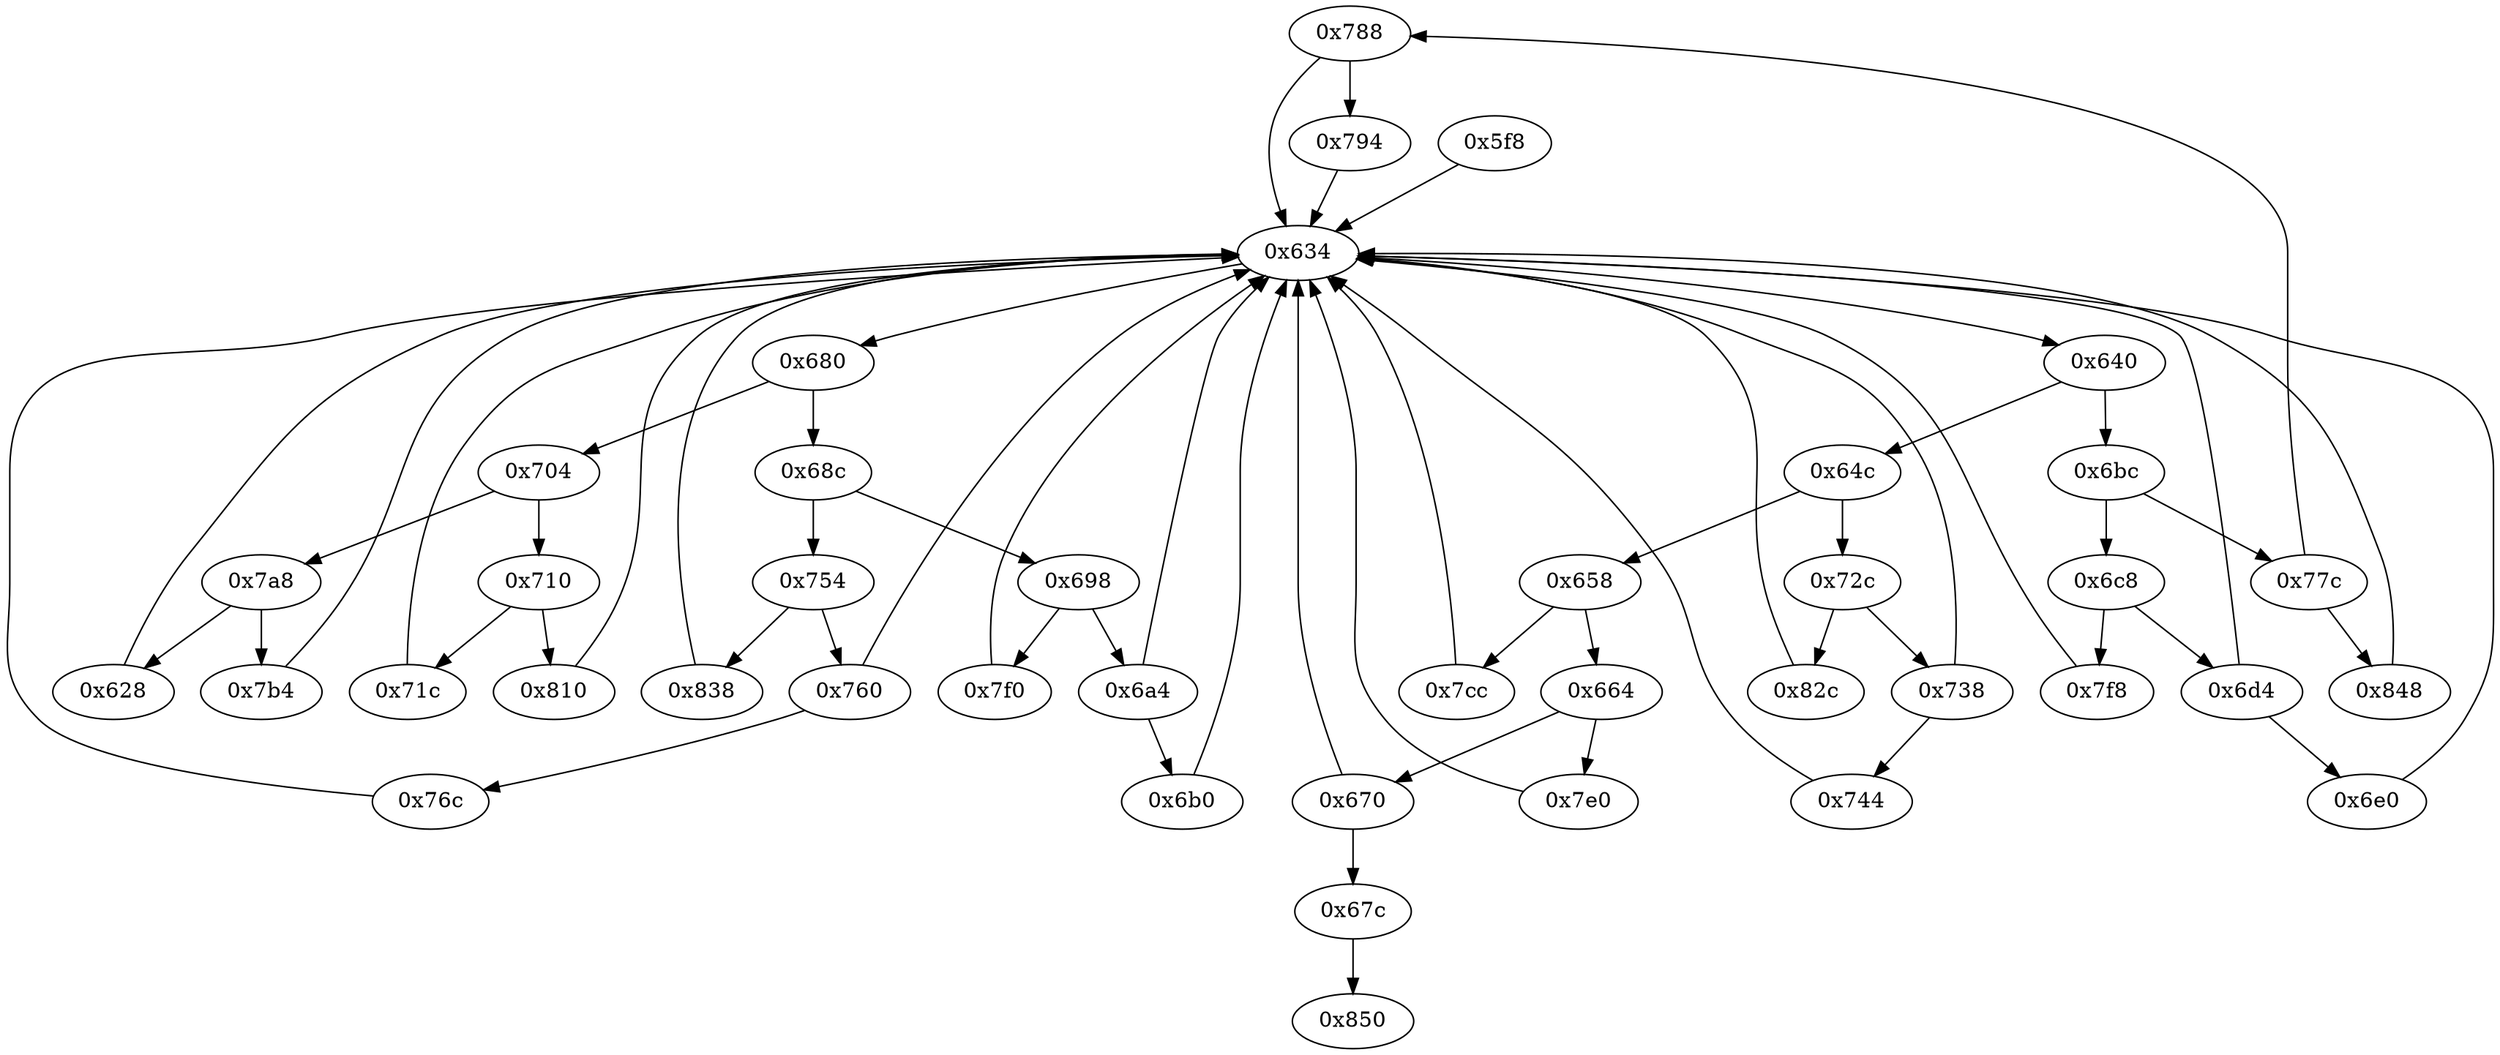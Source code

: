 strict digraph "" {
	"0x788"	 [opcode="[u'ldr', u'cmp', u'b']"];
	"0x634"	 [opcode="[u'ldr', u'cmp', u'b']"];
	"0x788" -> "0x634";
	"0x794"	 [opcode="[u'ldr', u'ldrb', u'strb', u'ldr', u'b']"];
	"0x788" -> "0x794";
	"0x680"	 [opcode="[u'ldr', u'cmp', u'b']"];
	"0x704"	 [opcode="[u'ldr', u'cmp', u'b']"];
	"0x680" -> "0x704";
	"0x68c"	 [opcode="[u'ldr', u'cmp', u'b']"];
	"0x680" -> "0x68c";
	"0x6a4"	 [opcode="[u'ldr', u'cmp', u'b']"];
	"0x6a4" -> "0x634";
	"0x6b0"	 [opcode="[u'ldrb', u'mov', u'b']"];
	"0x6a4" -> "0x6b0";
	"0x7a8"	 [opcode="[u'ldr', u'cmp', u'b']"];
	"0x704" -> "0x7a8";
	"0x710"	 [opcode="[u'ldr', u'cmp', u'b']"];
	"0x704" -> "0x710";
	"0x6e0"	 [opcode="[u'ldrb', u'str', u'ldr', u'cmp', u'mov', u'mov', u'strb', u'ldr', u'b']"];
	"0x6e0" -> "0x634";
	"0x7b4"	 [opcode="[u'ldrb', u'ldr', u'ldr', u'cmp', u'mov', u'b']"];
	"0x7a8" -> "0x7b4";
	"0x628"	 [opcode="[u'ldr', u'cmp', u'mov']"];
	"0x7a8" -> "0x628";
	"0x658"	 [opcode="[u'ldr', u'cmp', u'b']"];
	"0x7cc"	 [opcode="[u'ldr', u'lsl', u'str', u'ldr', u'b']"];
	"0x658" -> "0x7cc";
	"0x664"	 [opcode="[u'ldr', u'cmp', u'b']"];
	"0x658" -> "0x664";
	"0x810"	 [opcode="[u'ldr', u'ldr', u'smull', u'add', u'str', u'ldr', u'b']"];
	"0x710" -> "0x810";
	"0x71c"	 [opcode="[u'ldr', u'cmp', u'mov', u'b']"];
	"0x710" -> "0x71c";
	"0x670"	 [opcode="[u'ldr', u'cmp', u'b']"];
	"0x670" -> "0x634";
	"0x67c"	 [opcode="[u'b']"];
	"0x670" -> "0x67c";
	"0x6c8"	 [opcode="[u'ldr', u'cmp', u'b']"];
	"0x6d4"	 [opcode="[u'ldr', u'cmp', u'b']"];
	"0x6c8" -> "0x6d4";
	"0x7f8"	 [opcode="[u'ldr', u'ldr', u'and', u'cmp', u'mov', u'b']"];
	"0x6c8" -> "0x7f8";
	"0x738"	 [opcode="[u'ldr', u'cmp', u'b']"];
	"0x738" -> "0x634";
	"0x744"	 [opcode="[u'mov', u'bl', u'ldr', u'b']"];
	"0x738" -> "0x744";
	"0x7b4" -> "0x634";
	"0x7e0"	 [opcode="[u'ldr', u'strb', u'ldr', u'b']"];
	"0x7e0" -> "0x634";
	"0x76c"	 [opcode="[u'mov', u'bl', u'ldr', u'b']"];
	"0x76c" -> "0x634";
	"0x754"	 [opcode="[u'ldr', u'cmp', u'b']"];
	"0x760"	 [opcode="[u'ldr', u'cmp', u'b']"];
	"0x754" -> "0x760";
	"0x838"	 [opcode="[u'ldr', u'strb', u'ldr', u'b']"];
	"0x754" -> "0x838";
	"0x634" -> "0x680";
	"0x640"	 [opcode="[u'ldr', u'cmp', u'b']"];
	"0x634" -> "0x640";
	"0x72c"	 [opcode="[u'ldr', u'cmp', u'b']"];
	"0x72c" -> "0x738";
	"0x82c"	 [opcode="[u'ldrb', u'mov', u'b']"];
	"0x72c" -> "0x82c";
	"0x64c"	 [opcode="[u'ldr', u'cmp', u'b']"];
	"0x64c" -> "0x658";
	"0x64c" -> "0x72c";
	"0x6bc"	 [opcode="[u'ldr', u'cmp', u'b']"];
	"0x6bc" -> "0x6c8";
	"0x77c"	 [opcode="[u'ldr', u'cmp', u'b']"];
	"0x6bc" -> "0x77c";
	"0x698"	 [opcode="[u'ldr', u'cmp', u'b']"];
	"0x698" -> "0x6a4";
	"0x7f0"	 [opcode="[u'ldr', u'b']"];
	"0x698" -> "0x7f0";
	"0x848"	 [opcode="[u'ldr', u'b']"];
	"0x848" -> "0x634";
	"0x7cc" -> "0x634";
	"0x794" -> "0x634";
	"0x68c" -> "0x754";
	"0x68c" -> "0x698";
	"0x7f0" -> "0x634";
	"0x760" -> "0x76c";
	"0x760" -> "0x634";
	"0x6d4" -> "0x6e0";
	"0x6d4" -> "0x634";
	"0x7f8" -> "0x634";
	"0x838" -> "0x634";
	"0x664" -> "0x670";
	"0x664" -> "0x7e0";
	"0x810" -> "0x634";
	"0x77c" -> "0x788";
	"0x77c" -> "0x848";
	"0x850"	 [opcode="[u'mov', u'sub', u'pop']"];
	"0x6b0" -> "0x634";
	"0x640" -> "0x64c";
	"0x640" -> "0x6bc";
	"0x82c" -> "0x634";
	"0x67c" -> "0x850";
	"0x71c" -> "0x634";
	"0x628" -> "0x634";
	"0x744" -> "0x634";
	"0x5f8"	 [opcode="[u'push', u'add', u'sub', u'mov', u'ldr', u'ldr', u'ldr', u'ldr', u'add', u'ldr', u'add', u'b']"];
	"0x5f8" -> "0x634";
}
